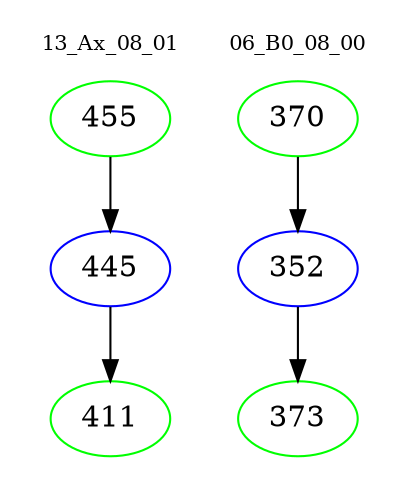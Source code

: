 digraph{
subgraph cluster_0 {
color = white
label = "13_Ax_08_01";
fontsize=10;
T0_455 [label="455", color="green"]
T0_455 -> T0_445 [color="black"]
T0_445 [label="445", color="blue"]
T0_445 -> T0_411 [color="black"]
T0_411 [label="411", color="green"]
}
subgraph cluster_1 {
color = white
label = "06_B0_08_00";
fontsize=10;
T1_370 [label="370", color="green"]
T1_370 -> T1_352 [color="black"]
T1_352 [label="352", color="blue"]
T1_352 -> T1_373 [color="black"]
T1_373 [label="373", color="green"]
}
}
